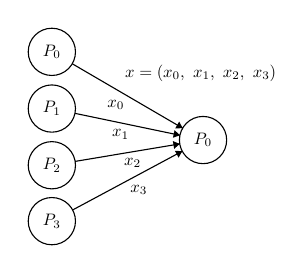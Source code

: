 \begin{tikzpicture}[scale=0.1, every node/.style={scale=0.6}]
\tikzstyle{every node}+=[inner sep=0pt]
\draw [black] (22.4,-14.4) circle (3);
\draw (22.4,-14.4) node {$P_0$};
\draw [black] (3.2,-3.2) circle (3);
\draw (3.2,-3.2) node {$P_0$};
\draw [black] (3.2,-10.4) circle (3);
\draw (3.2,-10.4) node {$P_1$};
\draw [black] (3.2,-17.6) circle (3);
\draw (3.2,-17.6) node {$P_2$};
\draw [black] (3.2,-24.7) circle (3);
\draw (3.2,-24.7) node {$P_3$};
\draw (22.1,-5.9) node {$x=(x_0,\mbox{ }x_1,\mbox{ }x_2,\mbox{ }x_3)$};
\draw [black] (6.14,-11.01) -- (19.46,-13.79);
\fill [black] (19.46,-13.79) -- (18.78,-13.14) -- (18.58,-14.11);
\draw (11.94,-13.03) node [below] {$x_1$};
\draw [black] (5.79,-4.71) -- (19.81,-12.89);
\fill [black] (19.81,-12.89) -- (19.37,-12.05) -- (18.87,-12.92);
\draw (11.34,-9.3) node [below] {$x_0$};
\draw [black] (6.16,-17.11) -- (19.44,-14.89);
\fill [black] (19.44,-14.89) -- (18.57,-14.53) -- (18.73,-15.52);
\draw (13.44,-16.64) node [below] {$x_2$};
\draw [black] (5.84,-23.28) -- (19.76,-15.82);
\fill [black] (19.76,-15.82) -- (18.82,-15.76) -- (19.29,-16.64);
\draw (14.26,-20.05) node [below] {$x_3$};
\end{tikzpicture}
